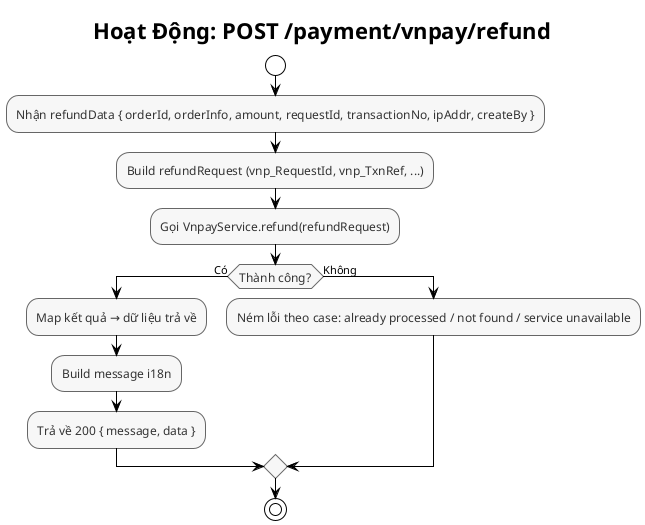 @startuml VNPay - Refund Activity
!theme plain
skinparam backgroundColor #FFFFFF
skinparam activityFontSize 12
skinparam activityFontColor #333333
skinparam activityBorderColor #666666
skinparam activityBackgroundColor #F7F7F7

title Hoạt Động: POST /payment/vnpay/refund

start
:Nhận refundData { orderId, orderInfo, amount, requestId, transactionNo, ipAddr, createBy };
:Build refundRequest (vnp_RequestId, vnp_TxnRef, ...);
:Gọi VnpayService.refund(refundRequest);
if (Thành công?) then (Có)
  :Map kết quả → dữ liệu trả về;
  :Build message i18n;
  :Trả về 200 { message, data };
else (Không)
  :Ném lỗi theo case: already processed / not found / service unavailable;
endif
stop

@enduml


